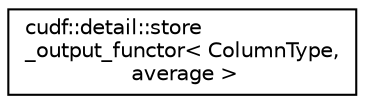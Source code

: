 digraph "Graphical Class Hierarchy"
{
 // LATEX_PDF_SIZE
  edge [fontname="Helvetica",fontsize="10",labelfontname="Helvetica",labelfontsize="10"];
  node [fontname="Helvetica",fontsize="10",shape=record];
  rankdir="LR";
  Node0 [label="cudf::detail::store\l_output_functor\< ColumnType,\l average \>",height=0.2,width=0.4,color="black", fillcolor="white", style="filled",URL="$structcudf_1_1detail_1_1store__output__functor.html",tooltip=" "];
}
